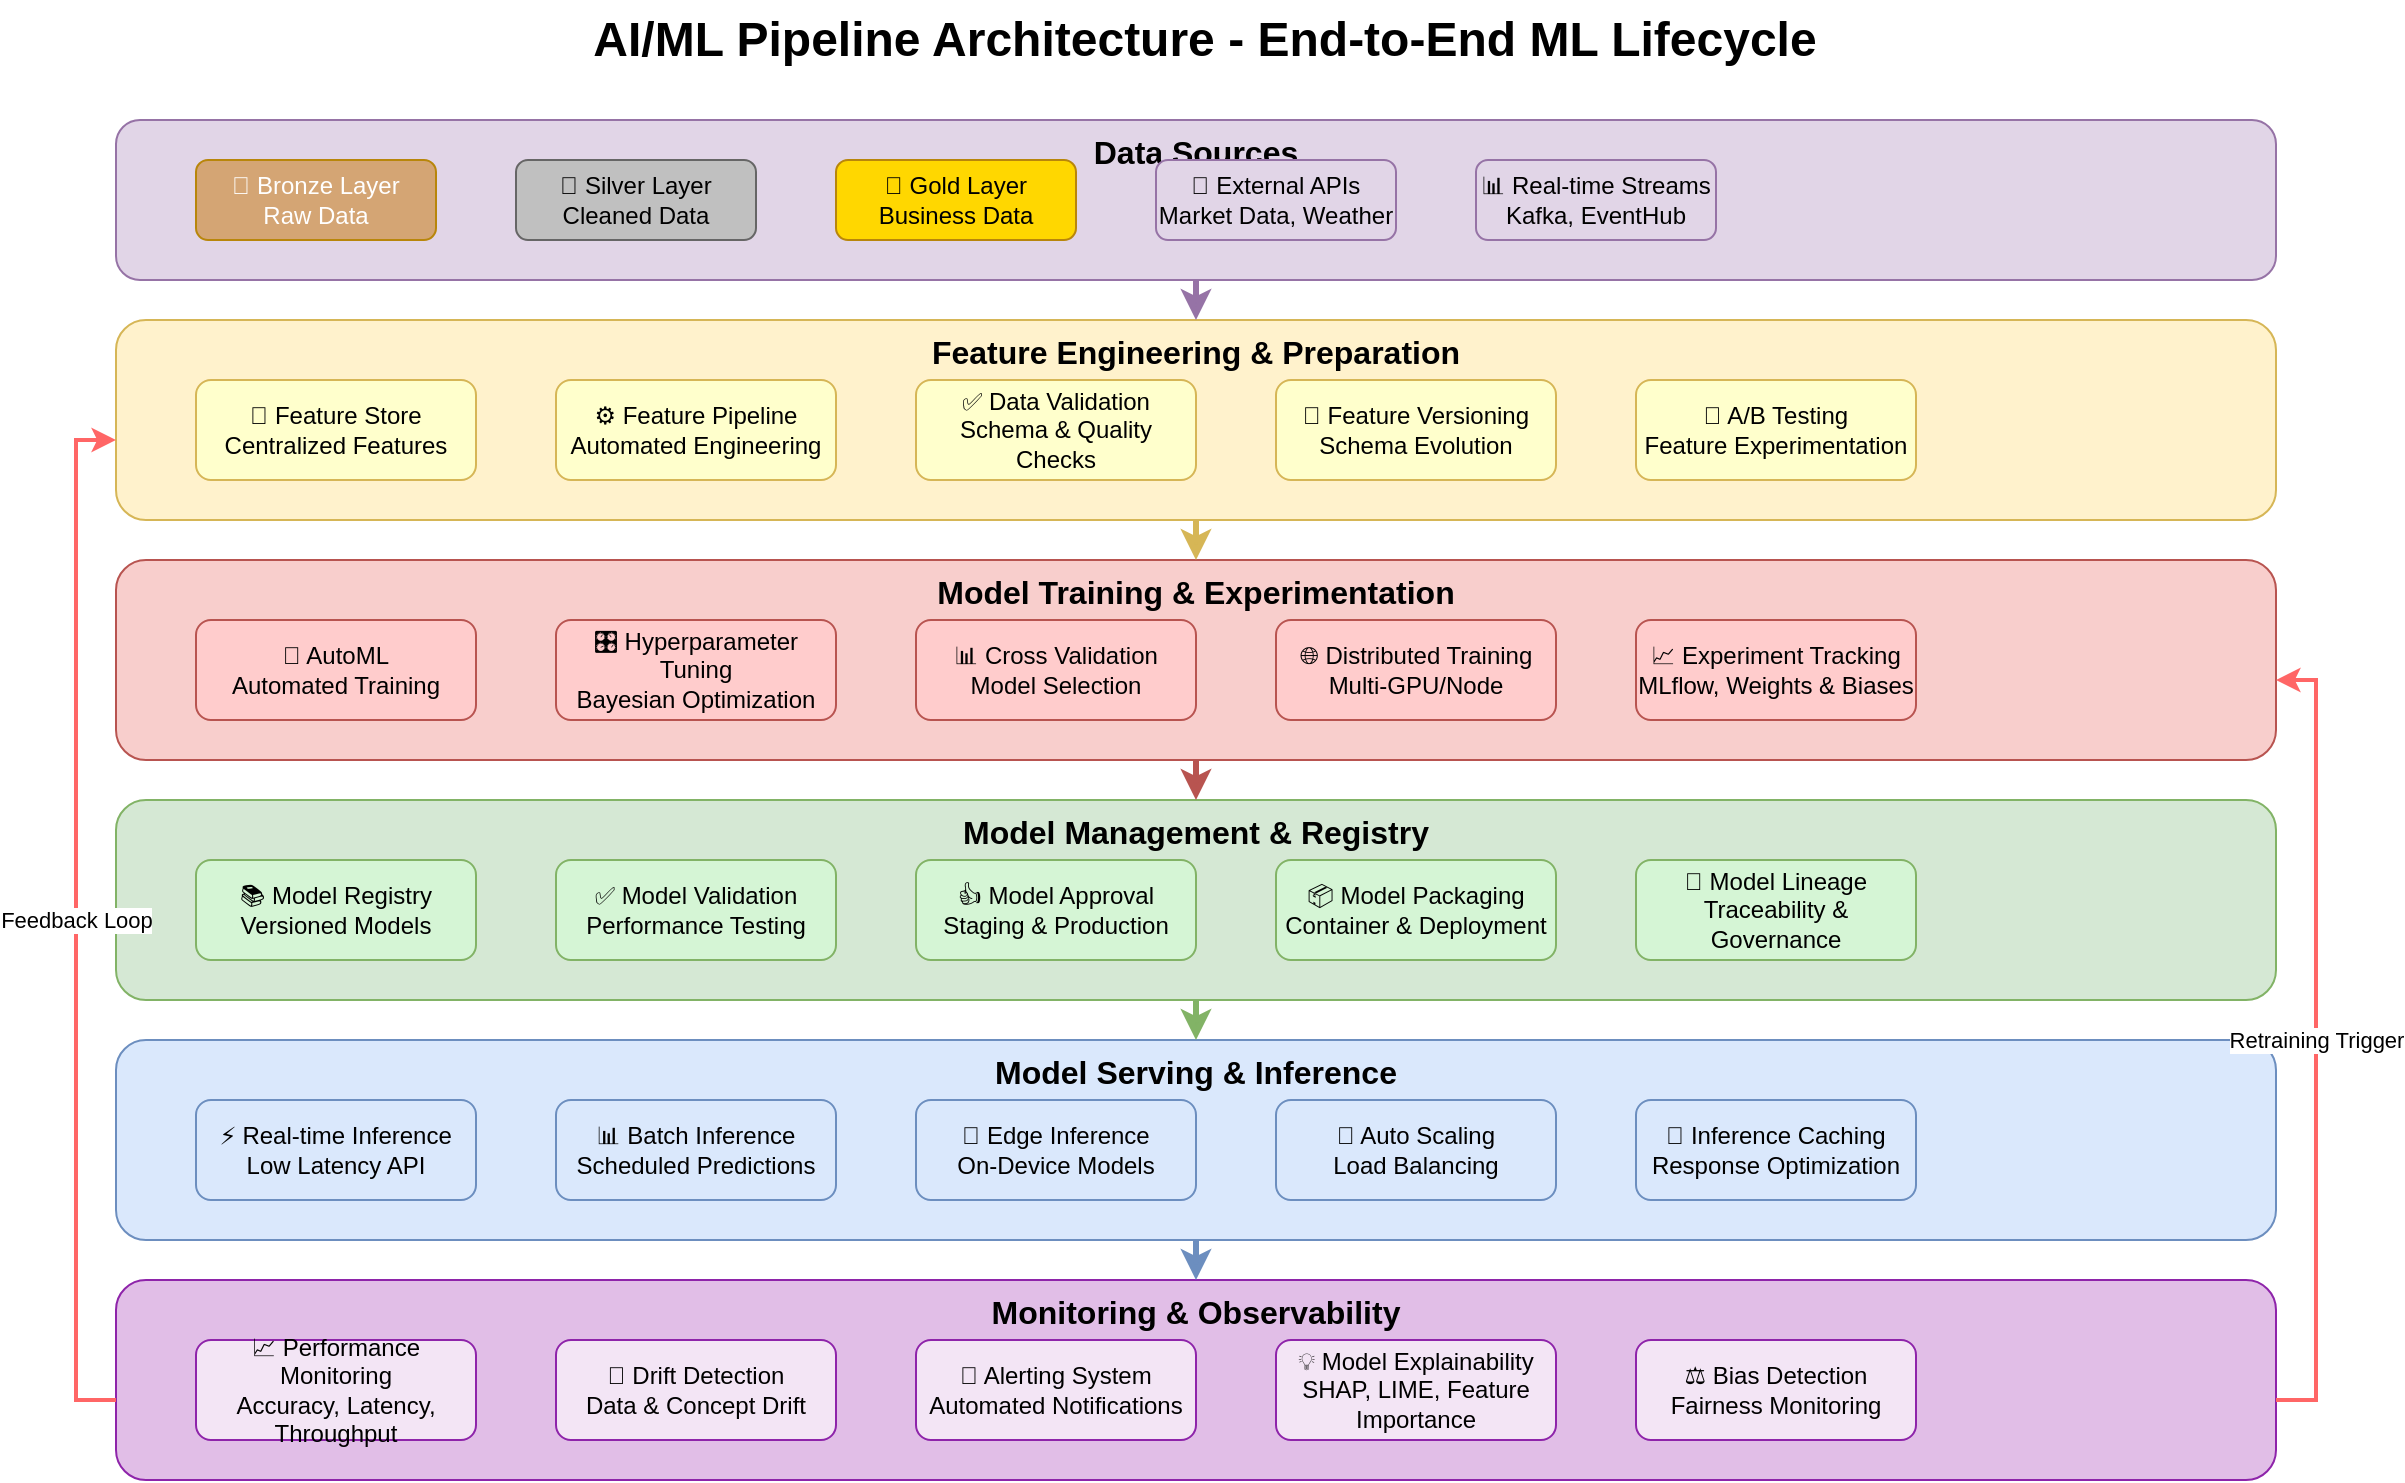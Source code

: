 <mxfile version="24.2.5" type="device">
  <diagram name="AI Pipeline Architecture" id="ai-pipeline-architecture">
    <mxGraphModel dx="1422" dy="794" grid="1" gridSize="10" guides="1" tooltips="1" connect="1" arrows="1" fold="1" page="1" pageScale="1" pageWidth="1169" pageHeight="827" math="0" shadow="0">
      <root>
        <mxCell id="0"/>
        <mxCell id="1" parent="0"/>
        
        <!-- Title -->
        <mxCell id="title" value="AI/ML Pipeline Architecture - End-to-End ML Lifecycle" style="text;html=1;strokeColor=none;fillColor=none;align=center;verticalAlign=middle;whiteSpace=wrap;rounded=0;fontSize=24;fontStyle=1;" vertex="1" parent="1">
          <mxGeometry x="184" y="20" width="801" height="40" as="geometry"/>
        </mxCell>
        
        <!-- Data Sources Layer -->
        <mxCell id="data_sources" value="Data Sources" style="rounded=1;whiteSpace=wrap;html=1;fillColor=#e1d5e7;strokeColor=#9673a6;fontSize=16;fontStyle=1;verticalAlign=top;" vertex="1" parent="1">
          <mxGeometry x="40" y="80" width="1080" height="80" as="geometry"/>
        </mxCell>
        
        <!-- Bronze Layer -->
        <mxCell id="bronze" value="🥉 Bronze Layer&#xa;Raw Data" style="rounded=1;whiteSpace=wrap;html=1;fillColor=#d4a574;strokeColor=#b8860b;fontColor=white;" vertex="1" parent="1">
          <mxGeometry x="80" y="100" width="120" height="40" as="geometry"/>
        </mxCell>
        
        <!-- Silver Layer -->
        <mxCell id="silver" value="🥈 Silver Layer&#xa;Cleaned Data" style="rounded=1;whiteSpace=wrap;html=1;fillColor=#c0c0c0;strokeColor=#666666;" vertex="1" parent="1">
          <mxGeometry x="240" y="100" width="120" height="40" as="geometry"/>
        </mxCell>
        
        <!-- Gold Layer -->
        <mxCell id="gold" value="🥇 Gold Layer&#xa;Business Data" style="rounded=1;whiteSpace=wrap;html=1;fillColor=#ffd700;strokeColor=#b8860b;" vertex="1" parent="1">
          <mxGeometry x="400" y="100" width="120" height="40" as="geometry"/>
        </mxCell>
        
        <!-- External APIs -->
        <mxCell id="external_apis" value="📡 External APIs&#xa;Market Data, Weather" style="rounded=1;whiteSpace=wrap;html=1;fillColor=#e1d5e7;strokeColor=#9673a6;" vertex="1" parent="1">
          <mxGeometry x="560" y="100" width="120" height="40" as="geometry"/>
        </mxCell>
        
        <!-- Real-time Streams -->
        <mxCell id="real_time" value="📊 Real-time Streams&#xa;Kafka, EventHub" style="rounded=1;whiteSpace=wrap;html=1;fillColor=#e1d5e7;strokeColor=#9673a6;" vertex="1" parent="1">
          <mxGeometry x="720" y="100" width="120" height="40" as="geometry"/>
        </mxCell>
        
        <!-- Feature Engineering Layer -->
        <mxCell id="feature_engineering" value="Feature Engineering &amp; Preparation" style="rounded=1;whiteSpace=wrap;html=1;fillColor=#fff2cc;strokeColor=#d6b656;fontSize=16;fontStyle=1;verticalAlign=top;" vertex="1" parent="1">
          <mxGeometry x="40" y="180" width="1080" height="100" as="geometry"/>
        </mxCell>
        
        <!-- Feature Store -->
        <mxCell id="feature_store" value="🏪 Feature Store&#xa;Centralized Features" style="rounded=1;whiteSpace=wrap;html=1;fillColor=#ffffcc;strokeColor=#d6b656;" vertex="1" parent="1">
          <mxGeometry x="80" y="210" width="140" height="50" as="geometry"/>
        </mxCell>
        
        <!-- Feature Pipeline -->
        <mxCell id="feature_pipeline" value="⚙️ Feature Pipeline&#xa;Automated Engineering" style="rounded=1;whiteSpace=wrap;html=1;fillColor=#ffffcc;strokeColor=#d6b656;" vertex="1" parent="1">
          <mxGeometry x="260" y="210" width="140" height="50" as="geometry"/>
        </mxCell>
        
        <!-- Data Validation -->
        <mxCell id="data_validation" value="✅ Data Validation&#xa;Schema &amp; Quality Checks" style="rounded=1;whiteSpace=wrap;html=1;fillColor=#ffffcc;strokeColor=#d6b656;" vertex="1" parent="1">
          <mxGeometry x="440" y="210" width="140" height="50" as="geometry"/>
        </mxCell>
        
        <!-- Feature Versioning -->
        <mxCell id="feature_versioning" value="📝 Feature Versioning&#xa;Schema Evolution" style="rounded=1;whiteSpace=wrap;html=1;fillColor=#ffffcc;strokeColor=#d6b656;" vertex="1" parent="1">
          <mxGeometry x="620" y="210" width="140" height="50" as="geometry"/>
        </mxCell>
        
        <!-- A/B Testing -->
        <mxCell id="ab_testing" value="🧪 A/B Testing&#xa;Feature Experimentation" style="rounded=1;whiteSpace=wrap;html=1;fillColor=#ffffcc;strokeColor=#d6b656;" vertex="1" parent="1">
          <mxGeometry x="800" y="210" width="140" height="50" as="geometry"/>
        </mxCell>
        
        <!-- Model Training Layer -->
        <mxCell id="model_training" value="Model Training &amp; Experimentation" style="rounded=1;whiteSpace=wrap;html=1;fillColor=#f8cecc;strokeColor=#b85450;fontSize=16;fontStyle=1;verticalAlign=top;" vertex="1" parent="1">
          <mxGeometry x="40" y="300" width="1080" height="100" as="geometry"/>
        </mxCell>
        
        <!-- AutoML -->
        <mxCell id="automl" value="🤖 AutoML&#xa;Automated Training" style="rounded=1;whiteSpace=wrap;html=1;fillColor=#ffcccc;strokeColor=#b85450;" vertex="1" parent="1">
          <mxGeometry x="80" y="330" width="140" height="50" as="geometry"/>
        </mxCell>
        
        <!-- Hyperparameter Tuning -->
        <mxCell id="hyperparameter" value="🎛️ Hyperparameter Tuning&#xa;Bayesian Optimization" style="rounded=1;whiteSpace=wrap;html=1;fillColor=#ffcccc;strokeColor=#b85450;" vertex="1" parent="1">
          <mxGeometry x="260" y="330" width="140" height="50" as="geometry"/>
        </mxCell>
        
        <!-- Cross Validation -->
        <mxCell id="cross_validation" value="📊 Cross Validation&#xa;Model Selection" style="rounded=1;whiteSpace=wrap;html=1;fillColor=#ffcccc;strokeColor=#b85450;" vertex="1" parent="1">
          <mxGeometry x="440" y="330" width="140" height="50" as="geometry"/>
        </mxCell>
        
        <!-- Distributed Training -->
        <mxCell id="distributed_training" value="🌐 Distributed Training&#xa;Multi-GPU/Node" style="rounded=1;whiteSpace=wrap;html=1;fillColor=#ffcccc;strokeColor=#b85450;" vertex="1" parent="1">
          <mxGeometry x="620" y="330" width="140" height="50" as="geometry"/>
        </mxCell>
        
        <!-- Experiment Tracking -->
        <mxCell id="experiment_tracking" value="📈 Experiment Tracking&#xa;MLflow, Weights &amp; Biases" style="rounded=1;whiteSpace=wrap;html=1;fillColor=#ffcccc;strokeColor=#b85450;" vertex="1" parent="1">
          <mxGeometry x="800" y="330" width="140" height="50" as="geometry"/>
        </mxCell>
        
        <!-- Model Management Layer -->
        <mxCell id="model_management" value="Model Management &amp; Registry" style="rounded=1;whiteSpace=wrap;html=1;fillColor=#d5e8d4;strokeColor=#82b366;fontSize=16;fontStyle=1;verticalAlign=top;" vertex="1" parent="1">
          <mxGeometry x="40" y="420" width="1080" height="100" as="geometry"/>
        </mxCell>
        
        <!-- Model Registry -->
        <mxCell id="model_registry" value="📚 Model Registry&#xa;Versioned Models" style="rounded=1;whiteSpace=wrap;html=1;fillColor=#d5f5d5;strokeColor=#82b366;" vertex="1" parent="1">
          <mxGeometry x="80" y="450" width="140" height="50" as="geometry"/>
        </mxCell>
        
        <!-- Model Validation -->
        <mxCell id="model_validation" value="✅ Model Validation&#xa;Performance Testing" style="rounded=1;whiteSpace=wrap;html=1;fillColor=#d5f5d5;strokeColor=#82b366;" vertex="1" parent="1">
          <mxGeometry x="260" y="450" width="140" height="50" as="geometry"/>
        </mxCell>
        
        <!-- Model Approval -->
        <mxCell id="model_approval" value="👍 Model Approval&#xa;Staging &amp; Production" style="rounded=1;whiteSpace=wrap;html=1;fillColor=#d5f5d5;strokeColor=#82b366;" vertex="1" parent="1">
          <mxGeometry x="440" y="450" width="140" height="50" as="geometry"/>
        </mxCell>
        
        <!-- Model Packaging -->
        <mxCell id="model_packaging" value="📦 Model Packaging&#xa;Container &amp; Deployment" style="rounded=1;whiteSpace=wrap;html=1;fillColor=#d5f5d5;strokeColor=#82b366;" vertex="1" parent="1">
          <mxGeometry x="620" y="450" width="140" height="50" as="geometry"/>
        </mxCell>
        
        <!-- Model Lineage -->
        <mxCell id="model_lineage" value="🌳 Model Lineage&#xa;Traceability &amp; Governance" style="rounded=1;whiteSpace=wrap;html=1;fillColor=#d5f5d5;strokeColor=#82b366;" vertex="1" parent="1">
          <mxGeometry x="800" y="450" width="140" height="50" as="geometry"/>
        </mxCell>
        
        <!-- Model Serving Layer -->
        <mxCell id="model_serving" value="Model Serving &amp; Inference" style="rounded=1;whiteSpace=wrap;html=1;fillColor=#dae8fc;strokeColor=#6c8ebf;fontSize=16;fontStyle=1;verticalAlign=top;" vertex="1" parent="1">
          <mxGeometry x="40" y="540" width="1080" height="100" as="geometry"/>
        </mxCell>
        
        <!-- Real-time Inference -->
        <mxCell id="real_time_inference" value="⚡ Real-time Inference&#xa;Low Latency API" style="rounded=1;whiteSpace=wrap;html=1;fillColor=#dae8fc;strokeColor=#6c8ebf;" vertex="1" parent="1">
          <mxGeometry x="80" y="570" width="140" height="50" as="geometry"/>
        </mxCell>
        
        <!-- Batch Inference -->
        <mxCell id="batch_inference" value="📊 Batch Inference&#xa;Scheduled Predictions" style="rounded=1;whiteSpace=wrap;html=1;fillColor=#dae8fc;strokeColor=#6c8ebf;" vertex="1" parent="1">
          <mxGeometry x="260" y="570" width="140" height="50" as="geometry"/>
        </mxCell>
        
        <!-- Edge Inference -->
        <mxCell id="edge_inference" value="📱 Edge Inference&#xa;On-Device Models" style="rounded=1;whiteSpace=wrap;html=1;fillColor=#dae8fc;strokeColor=#6c8ebf;" vertex="1" parent="1">
          <mxGeometry x="440" y="570" width="140" height="50" as="geometry"/>
        </mxCell>
        
        <!-- Model Scaling -->
        <mxCell id="model_scaling" value="🔄 Auto Scaling&#xa;Load Balancing" style="rounded=1;whiteSpace=wrap;html=1;fillColor=#dae8fc;strokeColor=#6c8ebf;" vertex="1" parent="1">
          <mxGeometry x="620" y="570" width="140" height="50" as="geometry"/>
        </mxCell>
        
        <!-- Inference Caching -->
        <mxCell id="inference_caching" value="💾 Inference Caching&#xa;Response Optimization" style="rounded=1;whiteSpace=wrap;html=1;fillColor=#dae8fc;strokeColor=#6c8ebf;" vertex="1" parent="1">
          <mxGeometry x="800" y="570" width="140" height="50" as="geometry"/>
        </mxCell>
        
        <!-- Monitoring & Observability Layer -->
        <mxCell id="monitoring_observability" value="Monitoring &amp; Observability" style="rounded=1;whiteSpace=wrap;html=1;fillColor=#e1bee7;strokeColor=#8e24aa;fontSize=16;fontStyle=1;verticalAlign=top;" vertex="1" parent="1">
          <mxGeometry x="40" y="660" width="1080" height="100" as="geometry"/>
        </mxCell>
        
        <!-- Model Performance -->
        <mxCell id="model_performance" value="📈 Performance Monitoring&#xa;Accuracy, Latency, Throughput" style="rounded=1;whiteSpace=wrap;html=1;fillColor=#f3e5f5;strokeColor=#8e24aa;" vertex="1" parent="1">
          <mxGeometry x="80" y="690" width="140" height="50" as="geometry"/>
        </mxCell>
        
        <!-- Drift Detection -->
        <mxCell id="drift_detection" value="🚨 Drift Detection&#xa;Data &amp; Concept Drift" style="rounded=1;whiteSpace=wrap;html=1;fillColor=#f3e5f5;strokeColor=#8e24aa;" vertex="1" parent="1">
          <mxGeometry x="260" y="690" width="140" height="50" as="geometry"/>
        </mxCell>
        
        <!-- Alerting -->
        <mxCell id="alerting" value="🔔 Alerting System&#xa;Automated Notifications" style="rounded=1;whiteSpace=wrap;html=1;fillColor=#f3e5f5;strokeColor=#8e24aa;" vertex="1" parent="1">
          <mxGeometry x="440" y="690" width="140" height="50" as="geometry"/>
        </mxCell>
        
        <!-- Model Explainability -->
        <mxCell id="explainability" value="💡 Model Explainability&#xa;SHAP, LIME, Feature Importance" style="rounded=1;whiteSpace=wrap;html=1;fillColor=#f3e5f5;strokeColor=#8e24aa;" vertex="1" parent="1">
          <mxGeometry x="620" y="690" width="140" height="50" as="geometry"/>
        </mxCell>
        
        <!-- Bias Detection -->
        <mxCell id="bias_detection" value="⚖️ Bias Detection&#xa;Fairness Monitoring" style="rounded=1;whiteSpace=wrap;html=1;fillColor=#f3e5f5;strokeColor=#8e24aa;" vertex="1" parent="1">
          <mxGeometry x="800" y="690" width="140" height="50" as="geometry"/>
        </mxCell>
        
        <!-- Flow arrows -->
        <!-- Data Sources to Feature Engineering -->
        <mxCell id="flow1" value="" style="endArrow=classic;html=1;rounded=0;strokeWidth=3;strokeColor=#9673a6;" edge="1" parent="1">
          <mxGeometry width="50" height="50" relative="1" as="geometry">
            <mxPoint x="580" y="160" as="sourcePoint"/>
            <mxPoint x="580" y="180" as="targetPoint"/>
          </mxGeometry>
        </mxCell>
        
        <!-- Feature Engineering to Model Training -->
        <mxCell id="flow2" value="" style="endArrow=classic;html=1;rounded=0;strokeWidth=3;strokeColor=#d6b656;" edge="1" parent="1">
          <mxGeometry width="50" height="50" relative="1" as="geometry">
            <mxPoint x="580" y="280" as="sourcePoint"/>
            <mxPoint x="580" y="300" as="targetPoint"/>
          </mxGeometry>
        </mxCell>
        
        <!-- Model Training to Model Management -->
        <mxCell id="flow3" value="" style="endArrow=classic;html=1;rounded=0;strokeWidth=3;strokeColor=#b85450;" edge="1" parent="1">
          <mxGeometry width="50" height="50" relative="1" as="geometry">
            <mxPoint x="580" y="400" as="sourcePoint"/>
            <mxPoint x="580" y="420" as="targetPoint"/>
          </mxGeometry>
        </mxCell>
        
        <!-- Model Management to Model Serving -->
        <mxCell id="flow4" value="" style="endArrow=classic;html=1;rounded=0;strokeWidth=3;strokeColor=#82b366;" edge="1" parent="1">
          <mxGeometry width="50" height="50" relative="1" as="geometry">
            <mxPoint x="580" y="520" as="sourcePoint"/>
            <mxPoint x="580" y="540" as="targetPoint"/>
          </mxGeometry>
        </mxCell>
        
        <!-- Model Serving to Monitoring -->
        <mxCell id="flow5" value="" style="endArrow=classic;html=1;rounded=0;strokeWidth=3;strokeColor=#6c8ebf;" edge="1" parent="1">
          <mxGeometry width="50" height="50" relative="1" as="geometry">
            <mxPoint x="580" y="640" as="sourcePoint"/>
            <mxPoint x="580" y="660" as="targetPoint"/>
          </mxGeometry>
        </mxCell>
        
        <!-- Feedback loops -->
        <!-- Monitoring back to Feature Engineering -->
        <mxCell id="feedback1" value="Feedback Loop" style="endArrow=classic;html=1;rounded=0;strokeWidth=2;strokeColor=#ff6666;strokeStyle=dashed;" edge="1" parent="1">
          <mxGeometry width="50" height="50" relative="1" as="geometry">
            <mxPoint x="40" y="720" as="sourcePoint"/>
            <mxPoint x="40" y="240" as="targetPoint"/>
            <Array as="points">
              <mxPoint x="20" y="720"/>
              <mxPoint x="20" y="240"/>
            </Array>
          </mxGeometry>
        </mxCell>
        
        <!-- Monitoring back to Model Training -->
        <mxCell id="feedback2" value="Retraining Trigger" style="endArrow=classic;html=1;rounded=0;strokeWidth=2;strokeColor=#ff6666;strokeStyle=dashed;" edge="1" parent="1">
          <mxGeometry width="50" height="50" relative="1" as="geometry">
            <mxPoint x="1120" y="720" as="sourcePoint"/>
            <mxPoint x="1120" y="360" as="targetPoint"/>
            <Array as="points">
              <mxPoint x="1140" y="720"/>
              <mxPoint x="1140" y="360"/>
            </Array>
          </mxGeometry>
        </mxCell>
        
      </root>
    </mxGraphModel>
  </diagram>
</mxfile>
